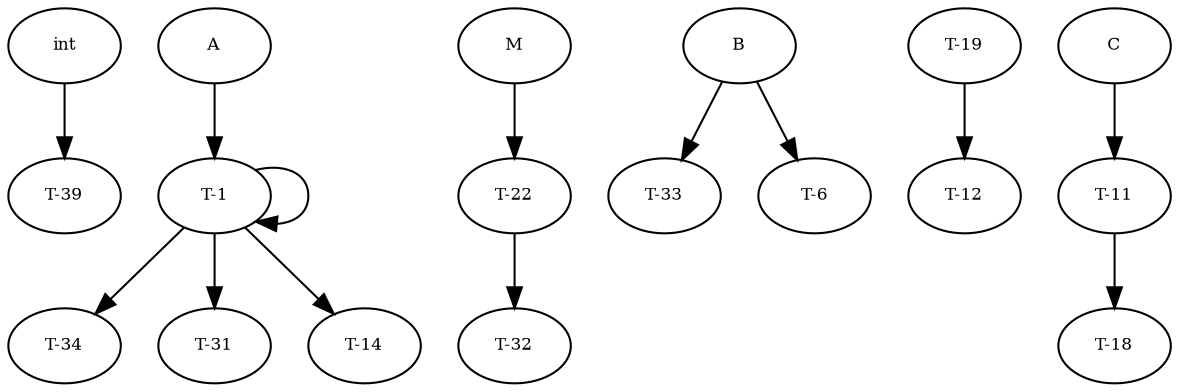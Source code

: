 digraph RGL__DirectedAdjacencyGraph {
    int [
        fontsize = 8,
        label = int
    ]

    "T-39" [
        fontsize = 8,
        label = "T-39"
    ]

    "T-1" [
        fontsize = 8,
        label = "T-1"
    ]

    "T-34" [
        fontsize = 8,
        label = "T-34"
    ]

    "T-22" [
        fontsize = 8,
        label = "T-22"
    ]

    "T-32" [
        fontsize = 8,
        label = "T-32"
    ]

    "T-31" [
        fontsize = 8,
        label = "T-31"
    ]

    B [
        fontsize = 8,
        label = B
    ]

    "T-33" [
        fontsize = 8,
        label = "T-33"
    ]

    M [
        fontsize = 8,
        label = M
    ]

    "T-19" [
        fontsize = 8,
        label = "T-19"
    ]

    "T-12" [
        fontsize = 8,
        label = "T-12"
    ]

    "T-11" [
        fontsize = 8,
        label = "T-11"
    ]

    "T-18" [
        fontsize = 8,
        label = "T-18"
    ]

    "T-14" [
        fontsize = 8,
        label = "T-14"
    ]

    C [
        fontsize = 8,
        label = C
    ]

    "T-6" [
        fontsize = 8,
        label = "T-6"
    ]

    A [
        fontsize = 8,
        label = A
    ]

    int -> "T-39" [
        fontsize = 8
    ]

    "T-1" -> "T-1" [
        fontsize = 8
    ]

    "T-1" -> "T-34" [
        fontsize = 8
    ]

    "T-1" -> "T-31" [
        fontsize = 8
    ]

    "T-1" -> "T-14" [
        fontsize = 8
    ]

    "T-22" -> "T-32" [
        fontsize = 8
    ]

    B -> "T-33" [
        fontsize = 8
    ]

    B -> "T-6" [
        fontsize = 8
    ]

    M -> "T-22" [
        fontsize = 8
    ]

    "T-19" -> "T-12" [
        fontsize = 8
    ]

    "T-11" -> "T-18" [
        fontsize = 8
    ]

    C -> "T-11" [
        fontsize = 8
    ]

    A -> "T-1" [
        fontsize = 8
    ]
}
